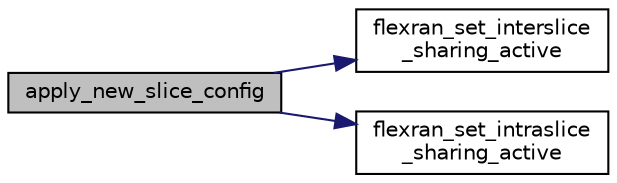 digraph "apply_new_slice_config"
{
 // LATEX_PDF_SIZE
  edge [fontname="Helvetica",fontsize="10",labelfontname="Helvetica",labelfontsize="10"];
  node [fontname="Helvetica",fontsize="10",shape=record];
  rankdir="LR";
  Node1 [label="apply_new_slice_config",height=0.2,width=0.4,color="black", fillcolor="grey75", style="filled", fontcolor="black",tooltip=" "];
  Node1 -> Node2 [color="midnightblue",fontsize="10",style="solid",fontname="Helvetica"];
  Node2 [label="flexran_set_interslice\l_sharing_active",height=0.2,width=0.4,color="black", fillcolor="white", style="filled",URL="$flexran__agent__ran__api_8c.html#a9ee465405ba5ee7e96626bc0bc95c56a",tooltip=" "];
  Node1 -> Node3 [color="midnightblue",fontsize="10",style="solid",fontname="Helvetica"];
  Node3 [label="flexran_set_intraslice\l_sharing_active",height=0.2,width=0.4,color="black", fillcolor="white", style="filled",URL="$flexran__agent__ran__api_8c.html#ae18d7d5fa14c06c2a74c9936190783fa",tooltip=" "];
}
